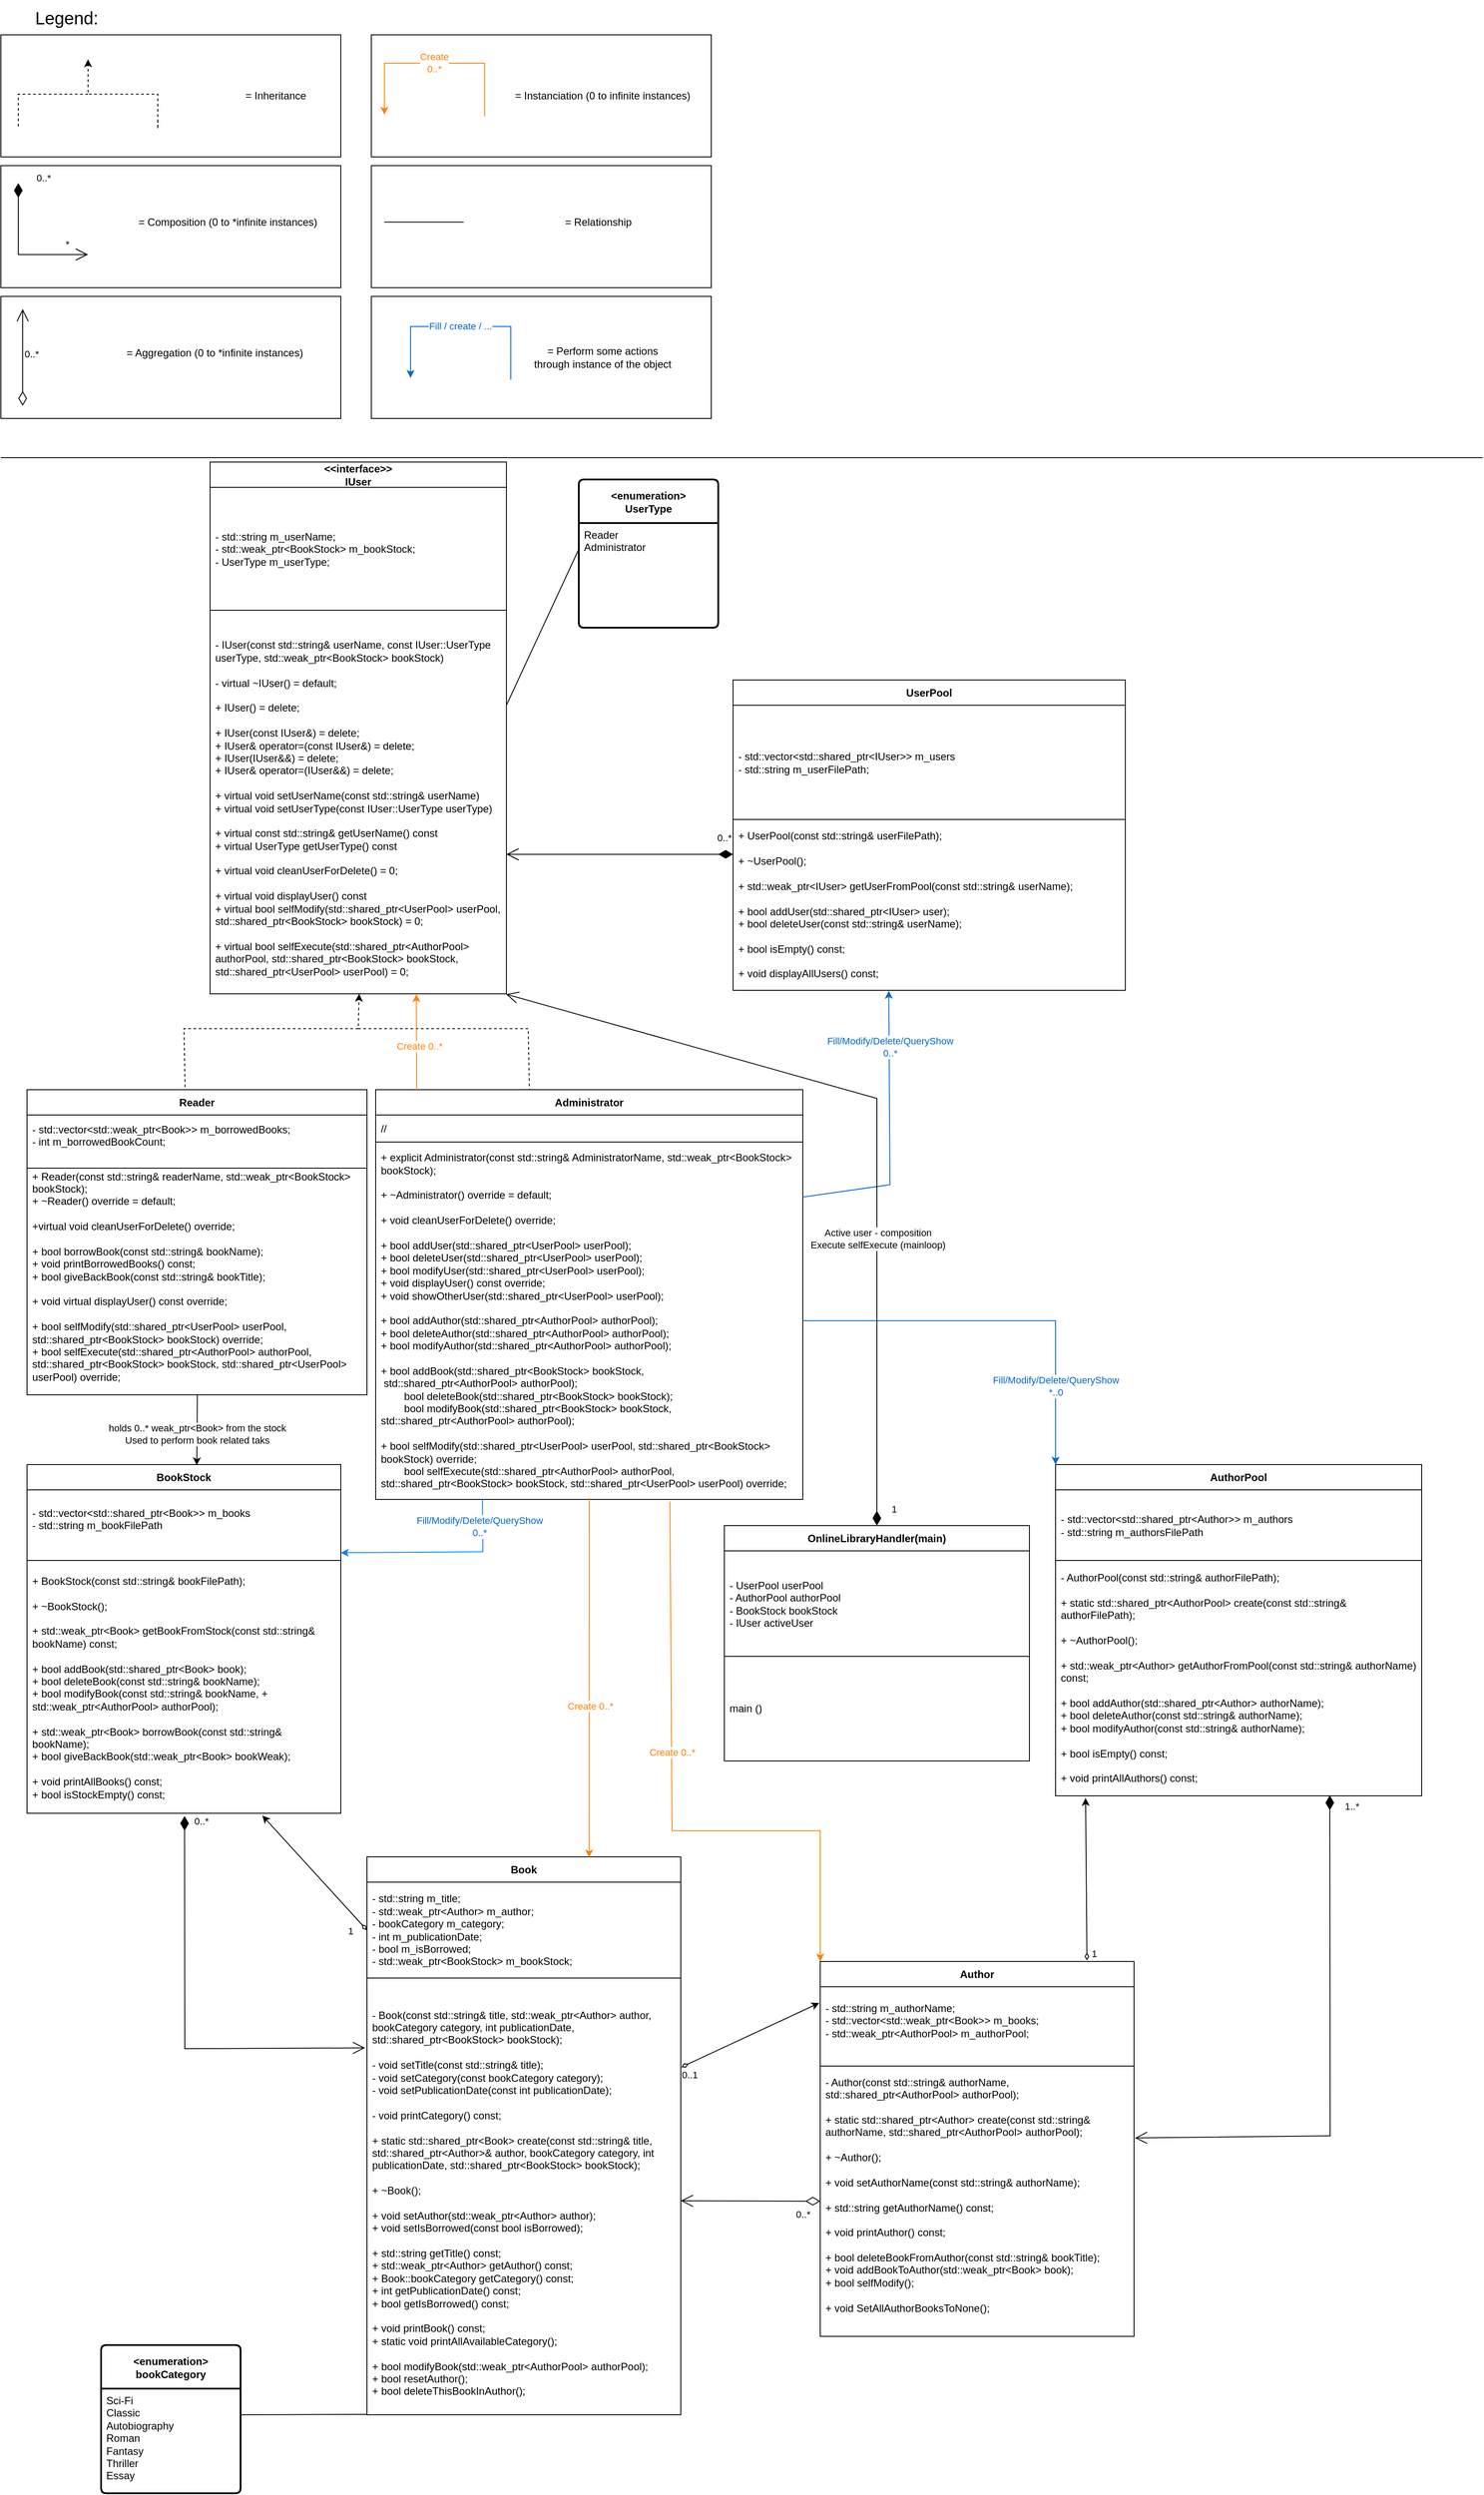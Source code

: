 <mxfile version="28.1.2">
  <diagram name="Page-1" id="cnl19Zu05ogIa-8aHU8F">
    <mxGraphModel dx="651" dy="1888" grid="1" gridSize="10" guides="1" tooltips="1" connect="1" arrows="1" fold="1" page="1" pageScale="1" pageWidth="850" pageHeight="1100" math="0" shadow="0">
      <root>
        <mxCell id="0" />
        <mxCell id="1" parent="0" />
        <mxCell id="HNg3gGWHc3ooryUhJboP-114" value="" style="rounded=0;whiteSpace=wrap;html=1;" parent="1" vertex="1">
          <mxGeometry x="850" y="-760" width="390" height="140" as="geometry" />
        </mxCell>
        <mxCell id="HNg3gGWHc3ooryUhJboP-102" value="" style="rounded=0;whiteSpace=wrap;html=1;" parent="1" vertex="1">
          <mxGeometry x="850" y="-910" width="390" height="140" as="geometry" />
        </mxCell>
        <mxCell id="HNg3gGWHc3ooryUhJboP-97" value="" style="rounded=0;whiteSpace=wrap;html=1;" parent="1" vertex="1">
          <mxGeometry x="1275" y="-1060" width="390" height="140" as="geometry" />
        </mxCell>
        <mxCell id="HNg3gGWHc3ooryUhJboP-95" value="" style="rounded=0;whiteSpace=wrap;html=1;" parent="1" vertex="1">
          <mxGeometry x="850" y="-1060" width="390" height="140" as="geometry" />
        </mxCell>
        <mxCell id="HNg3gGWHc3ooryUhJboP-1" value="Book" style="swimlane;fontStyle=1;align=center;verticalAlign=middle;childLayout=stackLayout;horizontal=1;startSize=29;horizontalStack=0;resizeParent=1;resizeParentMax=0;resizeLast=0;collapsible=0;marginBottom=0;html=1;whiteSpace=wrap;" parent="1" vertex="1">
          <mxGeometry x="1270" y="1030" width="360" height="640" as="geometry" />
        </mxCell>
        <mxCell id="HNg3gGWHc3ooryUhJboP-2" value="&lt;div&gt;&lt;span style=&quot;white-space: normal;&quot;&gt;- std::string m_title;&lt;/span&gt;&lt;/div&gt;&lt;div&gt;&lt;span style=&quot;white-space: normal;&quot;&gt;- std::weak_ptr&amp;lt;Author&amp;gt; m_author;&lt;/span&gt;&lt;/div&gt;&lt;div&gt;&lt;span style=&quot;white-space: normal;&quot;&gt;- bookCategory m_category;&lt;/span&gt;&lt;/div&gt;&lt;div&gt;&lt;span style=&quot;white-space: normal;&quot;&gt;- int m_publicationDate;&lt;/span&gt;&lt;/div&gt;&lt;div&gt;&lt;span style=&quot;white-space: normal;&quot;&gt;- bool m_isBorrowed;&lt;/span&gt;&lt;/div&gt;&lt;div&gt;&lt;span style=&quot;white-space: normal;&quot;&gt;- std::weak_ptr&amp;lt;BookStock&amp;gt; m_bookStock;&lt;/span&gt;&lt;/div&gt;" style="text;html=1;strokeColor=default;fillColor=none;align=left;verticalAlign=middle;spacingLeft=4;spacingRight=4;overflow=hidden;rotatable=0;points=[[0,0.5],[1,0.5]];portConstraint=eastwest;whiteSpace=wrap;" parent="HNg3gGWHc3ooryUhJboP-1" vertex="1">
          <mxGeometry y="29" width="360" height="110" as="geometry" />
        </mxCell>
        <mxCell id="HNg3gGWHc3ooryUhJboP-3" value="&lt;div&gt;&lt;div&gt;&lt;br&gt;&lt;/div&gt;&lt;div&gt;-&amp;nbsp;&lt;span style=&quot;background-color: transparent; color: light-dark(rgb(0, 0, 0), rgb(255, 255, 255));&quot;&gt;Book(const std::string&amp;amp; title, std::weak_ptr&amp;lt;Author&amp;gt; author, bookCategory category, int publicationDate, std::shared_ptr&amp;lt;BookStock&amp;gt; bookStock);&lt;/span&gt;&lt;/div&gt;&lt;div&gt;&lt;br&gt;&lt;/div&gt;&lt;div&gt;-&amp;nbsp;&lt;span style=&quot;background-color: transparent; color: light-dark(rgb(0, 0, 0), rgb(255, 255, 255));&quot;&gt;void setTitle(const std::string&amp;amp; title);&lt;/span&gt;&lt;/div&gt;&lt;div&gt;&lt;span style=&quot;white-space: normal;&quot;&gt;- void setCategory(const bookCategory category);&lt;/span&gt;&lt;/div&gt;&lt;div&gt;&lt;span style=&quot;white-space: normal;&quot;&gt;- void setPublicationDate(const int publicationDate);&lt;/span&gt;&lt;/div&gt;&lt;div&gt;&lt;br&gt;&lt;/div&gt;&lt;div&gt;&lt;span style=&quot;background-color: transparent; color: light-dark(rgb(0, 0, 0), rgb(255, 255, 255));&quot;&gt;- void printCategory() const;&lt;/span&gt;&lt;/div&gt;&lt;/div&gt;&lt;div&gt;&lt;br&gt;&lt;div&gt;+ static std::shared_ptr&amp;lt;Book&amp;gt; create(const std::string&amp;amp; title, std::shared_ptr&amp;lt;Author&amp;gt;&amp;amp; author, bookCategory category, int publicationDate, std::shared_ptr&amp;lt;BookStock&amp;gt; bookStock);&lt;/div&gt;&lt;div&gt;&lt;br&gt;&lt;/div&gt;&lt;div&gt;+ ~Book();&lt;/div&gt;&lt;div&gt;&lt;br&gt;&lt;/div&gt;&lt;div&gt;+ void setAuthor(std::weak_ptr&amp;lt;Author&amp;gt; author);&lt;/div&gt;&lt;div&gt;+ void setIsBorrowed(const bool isBorrowed);&lt;/div&gt;&lt;div&gt;&lt;br&gt;&lt;/div&gt;&lt;div&gt;+ std::string getTitle() const;&lt;/div&gt;&lt;div&gt;+ std::weak_ptr&amp;lt;Author&amp;gt; getAuthor() const;&lt;/div&gt;&lt;div&gt;+ Book::bookCategory getCategory() const;&lt;/div&gt;&lt;div&gt;+ int getPublicationDate() const;&lt;/div&gt;&lt;div&gt;+ bool getIsBorrowed() const;&lt;/div&gt;&lt;div&gt;&lt;br&gt;&lt;/div&gt;&lt;div&gt;&lt;span style=&quot;background-color: transparent; color: light-dark(rgb(0, 0, 0), rgb(255, 255, 255));&quot;&gt;+ void printBook() const;&lt;/span&gt;&lt;/div&gt;&lt;div&gt;+ static void printAllAvailableCategory();&lt;/div&gt;&lt;div&gt;&lt;span style=&quot;white-space: pre; white-space: normal;&quot;&gt;&#x9;&lt;/span&gt;&lt;/div&gt;&lt;div&gt;&lt;br&gt;&lt;/div&gt;&lt;div&gt;+ bool modifyBook(std::weak_ptr&amp;lt;AuthorPool&amp;gt; authorPool);&lt;/div&gt;&lt;div&gt;+ bool resetAuthor();&lt;/div&gt;&lt;div&gt;+ bool deleteThisBookInAuthor();&lt;/div&gt;&lt;/div&gt;" style="text;html=1;strokeColor=none;fillColor=none;align=left;verticalAlign=middle;spacingLeft=4;spacingRight=4;overflow=hidden;rotatable=0;points=[[0,0.5],[1,0.5]];portConstraint=eastwest;whiteSpace=wrap;" parent="HNg3gGWHc3ooryUhJboP-1" vertex="1">
          <mxGeometry y="139" width="360" height="501" as="geometry" />
        </mxCell>
        <mxCell id="HNg3gGWHc3ooryUhJboP-10" value="&lt;span style=&quot;font-size: 12px; font-weight: 700;&quot;&gt;&amp;lt;enumeration&amp;gt;&lt;/span&gt;&lt;div style=&quot;font-size: 12px; font-weight: 700;&quot;&gt;bookCategory&lt;/div&gt;" style="swimlane;childLayout=stackLayout;horizontal=1;startSize=50;horizontalStack=0;rounded=1;fontSize=14;fontStyle=0;strokeWidth=2;resizeParent=0;resizeLast=1;shadow=0;dashed=0;align=center;arcSize=4;whiteSpace=wrap;html=1;" parent="1" vertex="1">
          <mxGeometry x="965" y="1590" width="160" height="170" as="geometry" />
        </mxCell>
        <mxCell id="HNg3gGWHc3ooryUhJboP-11" value="Sci-Fi&lt;div&gt;Classic&lt;/div&gt;&lt;div&gt;Autobiography&lt;/div&gt;&lt;div&gt;Roman&lt;/div&gt;&lt;div&gt;Fantasy&lt;/div&gt;&lt;div&gt;Thriller&lt;/div&gt;&lt;div&gt;Essay&lt;/div&gt;" style="align=left;strokeColor=none;fillColor=none;spacingLeft=4;spacingRight=4;fontSize=12;verticalAlign=top;resizable=0;rotatable=0;part=1;html=1;whiteSpace=wrap;" parent="HNg3gGWHc3ooryUhJboP-10" vertex="1">
          <mxGeometry y="50" width="160" height="120" as="geometry" />
        </mxCell>
        <mxCell id="HNg3gGWHc3ooryUhJboP-15" value="" style="endArrow=none;html=1;rounded=0;exitX=-0.001;exitY=0.999;exitDx=0;exitDy=0;exitPerimeter=0;entryX=1;entryY=0.25;entryDx=0;entryDy=0;" parent="1" source="HNg3gGWHc3ooryUhJboP-3" target="HNg3gGWHc3ooryUhJboP-11" edge="1">
          <mxGeometry width="50" height="50" relative="1" as="geometry">
            <mxPoint x="2090" y="1670" as="sourcePoint" />
            <mxPoint x="2090" y="1284" as="targetPoint" />
          </mxGeometry>
        </mxCell>
        <mxCell id="HNg3gGWHc3ooryUhJboP-17" value="Author" style="swimlane;fontStyle=1;align=center;verticalAlign=middle;childLayout=stackLayout;horizontal=1;startSize=29;horizontalStack=0;resizeParent=1;resizeParentMax=0;resizeLast=0;collapsible=0;marginBottom=0;html=1;whiteSpace=wrap;" parent="1" vertex="1">
          <mxGeometry x="1790" y="1150" width="360" height="430" as="geometry" />
        </mxCell>
        <mxCell id="HNg3gGWHc3ooryUhJboP-18" value="&lt;div&gt;&lt;span style=&quot;background-color: transparent;&quot;&gt;&lt;div style=&quot;&quot;&gt;&lt;span style=&quot;white-space: normal;&quot;&gt;- std::string m_authorName;&lt;/span&gt;&lt;/div&gt;&lt;div style=&quot;&quot;&gt;&lt;span style=&quot;white-space: normal;&quot;&gt;- std::vector&amp;lt;std::weak_ptr&amp;lt;Book&amp;gt;&amp;gt; m_books;&lt;/span&gt;&lt;/div&gt;&lt;div style=&quot;&quot;&gt;&lt;span style=&quot;white-space: normal;&quot;&gt;- std::weak_ptr&amp;lt;AuthorPool&amp;gt; m_authorPool;&lt;/span&gt;&lt;/div&gt;&lt;div style=&quot;color: light-dark(rgb(0, 0, 0), rgb(255, 255, 255));&quot;&gt;&lt;br&gt;&lt;/div&gt;&lt;/span&gt;&lt;/div&gt;" style="text;html=1;strokeColor=default;fillColor=none;align=left;verticalAlign=middle;spacingLeft=4;spacingRight=4;overflow=hidden;rotatable=0;points=[[0,0.5],[1,0.5]];portConstraint=eastwest;whiteSpace=wrap;" parent="HNg3gGWHc3ooryUhJboP-17" vertex="1">
          <mxGeometry y="29" width="360" height="91" as="geometry" />
        </mxCell>
        <mxCell id="HNg3gGWHc3ooryUhJboP-19" value="&lt;div&gt;&lt;div&gt;&lt;span style=&quot;white-space: normal;&quot;&gt;- Author(const std::string&amp;amp; authorName, std::shared_ptr&amp;lt;AuthorPool&amp;gt; authorPool);&lt;/span&gt;&lt;/div&gt;&lt;/div&gt;&lt;div&gt;&lt;br&gt;&lt;/div&gt;&lt;div&gt;&lt;div&gt;&lt;span style=&quot;background-color: transparent; color: light-dark(rgb(0, 0, 0), rgb(255, 255, 255));&quot;&gt;+ static std::shared_ptr&amp;lt;Author&amp;gt; create(const std::string&amp;amp; authorName, std::shared_ptr&amp;lt;AuthorPool&amp;gt; authorPool);&lt;/span&gt;&lt;/div&gt;&lt;div&gt;&lt;br&gt;&lt;/div&gt;&lt;div&gt;&lt;span style=&quot;background-color: transparent; color: light-dark(rgb(0, 0, 0), rgb(255, 255, 255));&quot;&gt;+ ~Author();&lt;/span&gt;&lt;/div&gt;&lt;div&gt;&lt;br&gt;&lt;/div&gt;&lt;div&gt;&lt;span style=&quot;white-space: normal;&quot;&gt;+ void setAuthorName(const std::string&amp;amp; authorName);&lt;/span&gt;&lt;/div&gt;&lt;div&gt;&lt;br&gt;&lt;/div&gt;&lt;div&gt;+&amp;nbsp;&lt;span style=&quot;background-color: transparent; color: light-dark(rgb(0, 0, 0), rgb(255, 255, 255));&quot;&gt;std::string getAuthorName() const;&lt;/span&gt;&lt;/div&gt;&lt;div&gt;&lt;br&gt;&lt;/div&gt;&lt;div&gt;&lt;span style=&quot;background-color: transparent; color: light-dark(rgb(0, 0, 0), rgb(255, 255, 255));&quot;&gt;+ void printAuthor() const;&lt;/span&gt;&lt;/div&gt;&lt;div&gt;&lt;br&gt;&lt;/div&gt;&lt;div&gt;&lt;span style=&quot;background-color: transparent; color: light-dark(rgb(0, 0, 0), rgb(255, 255, 255));&quot;&gt;+ bool deleteBookFromAuthor(const std::string&amp;amp; bookTitle);&lt;br&gt;&lt;/span&gt;&lt;span style=&quot;background-color: transparent; color: light-dark(rgb(0, 0, 0), rgb(255, 255, 255));&quot;&gt;+ void addBookToAuthor(std::weak_ptr&amp;lt;Book&amp;gt; book);&lt;/span&gt;&lt;/div&gt;&lt;div&gt;&lt;span style=&quot;white-space: normal;&quot;&gt;+ bool selfModify();&lt;/span&gt;&lt;/div&gt;&lt;div&gt;&lt;br&gt;&lt;/div&gt;&lt;div&gt;&lt;span style=&quot;background-color: transparent; color: light-dark(rgb(0, 0, 0), rgb(255, 255, 255));&quot;&gt;+ void SetAllAuthorBooksToNone();&lt;/span&gt;&lt;/div&gt;&lt;/div&gt;&lt;div&gt;&lt;div&gt;&lt;div&gt;&lt;br&gt;&lt;/div&gt;&lt;/div&gt;&lt;/div&gt;" style="text;html=1;strokeColor=none;fillColor=none;align=left;verticalAlign=middle;spacingLeft=4;spacingRight=4;overflow=hidden;rotatable=0;points=[[0,0.5],[1,0.5]];portConstraint=eastwest;whiteSpace=wrap;" parent="HNg3gGWHc3ooryUhJboP-17" vertex="1">
          <mxGeometry y="120" width="360" height="310" as="geometry" />
        </mxCell>
        <mxCell id="HNg3gGWHc3ooryUhJboP-24" value="" style="endArrow=classic;html=1;rounded=0;entryX=-0.003;entryY=0.204;entryDx=0;entryDy=0;exitX=1.002;exitY=0.204;exitDx=0;exitDy=0;exitPerimeter=0;entryPerimeter=0;startArrow=diamondThin;startFill=0;" parent="1" source="HNg3gGWHc3ooryUhJboP-3" target="HNg3gGWHc3ooryUhJboP-18" edge="1">
          <mxGeometry width="50" height="50" relative="1" as="geometry">
            <mxPoint x="1800" y="1550" as="sourcePoint" />
            <mxPoint x="1850" y="1500" as="targetPoint" />
          </mxGeometry>
        </mxCell>
        <mxCell id="HNg3gGWHc3ooryUhJboP-25" value="0..1" style="edgeLabel;html=1;align=center;verticalAlign=middle;resizable=0;points=[];" parent="HNg3gGWHc3ooryUhJboP-24" vertex="1" connectable="0">
          <mxGeometry x="0.019" y="2" relative="1" as="geometry">
            <mxPoint x="-71" y="48" as="offset" />
          </mxGeometry>
        </mxCell>
        <mxCell id="HNg3gGWHc3ooryUhJboP-26" value="&lt;div&gt;&lt;br&gt;&lt;/div&gt;&lt;div&gt;&lt;br&gt;&lt;/div&gt;" style="endArrow=open;html=1;endSize=12;startArrow=diamondThin;startSize=14;startFill=0;align=left;verticalAlign=bottom;rounded=0;exitX=0;exitY=0.5;exitDx=0;exitDy=0;entryX=1;entryY=0.51;entryDx=0;entryDy=0;entryPerimeter=0;" parent="1" source="HNg3gGWHc3ooryUhJboP-19" target="HNg3gGWHc3ooryUhJboP-3" edge="1">
          <mxGeometry x="-1" y="3" relative="1" as="geometry">
            <mxPoint x="1808.72" y="1640.35" as="sourcePoint" />
            <mxPoint x="1630" y="1800.507" as="targetPoint" />
          </mxGeometry>
        </mxCell>
        <mxCell id="HNg3gGWHc3ooryUhJboP-111" value="0..*" style="edgeLabel;html=1;align=center;verticalAlign=middle;resizable=0;points=[];" parent="HNg3gGWHc3ooryUhJboP-26" vertex="1" connectable="0">
          <mxGeometry x="0.079" y="1" relative="1" as="geometry">
            <mxPoint x="66" y="14" as="offset" />
          </mxGeometry>
        </mxCell>
        <mxCell id="HNg3gGWHc3ooryUhJboP-28" value="&amp;lt;&amp;lt;interface&amp;gt;&amp;gt;&lt;br&gt;IUser" style="swimlane;fontStyle=1;align=center;verticalAlign=middle;childLayout=stackLayout;horizontal=1;startSize=29;horizontalStack=0;resizeParent=1;resizeParentMax=0;resizeLast=0;collapsible=0;marginBottom=0;html=1;whiteSpace=wrap;" parent="1" vertex="1">
          <mxGeometry x="1090" y="-570" width="340" height="610" as="geometry" />
        </mxCell>
        <mxCell id="HNg3gGWHc3ooryUhJboP-29" value="&lt;div&gt;&lt;span style=&quot;background-color: transparent;&quot;&gt;&lt;div style=&quot;&quot;&gt;- std::string m_userName;&lt;/div&gt;&lt;div style=&quot;&quot;&gt;- std::weak_ptr&amp;lt;BookStock&amp;gt; m_bookStock;&lt;/div&gt;&lt;div style=&quot;&quot;&gt;- UserType m_userType;&lt;/div&gt;&lt;/span&gt;&lt;/div&gt;" style="text;html=1;strokeColor=default;fillColor=none;align=left;verticalAlign=middle;spacingLeft=4;spacingRight=4;overflow=hidden;rotatable=0;points=[[0,0.5],[1,0.5]];portConstraint=eastwest;whiteSpace=wrap;" parent="HNg3gGWHc3ooryUhJboP-28" vertex="1">
          <mxGeometry y="29" width="340" height="141" as="geometry" />
        </mxCell>
        <mxCell id="HNg3gGWHc3ooryUhJboP-30" value="&lt;div&gt;&lt;br&gt;&lt;/div&gt;&lt;div&gt;&lt;span style=&quot;background-color: transparent; color: light-dark(rgb(0, 0, 0), rgb(255, 255, 255));&quot;&gt;- IUser(const std::string&amp;amp; userName, const IUser::UserType userType, std::weak_ptr&amp;lt;BookStock&amp;gt; bookStock)&lt;/span&gt;&lt;/div&gt;&lt;div&gt;&lt;span style=&quot;background-color: transparent; color: light-dark(rgb(0, 0, 0), rgb(255, 255, 255));&quot;&gt;&lt;br&gt;- virtual ~IUser() = default;&lt;/span&gt;&lt;/div&gt;&lt;div&gt;&lt;span style=&quot;background-color: transparent; color: light-dark(rgb(0, 0, 0), rgb(255, 255, 255));&quot;&gt;&lt;br&gt;+ IUser() = delete;&lt;/span&gt;&lt;/div&gt;&lt;div&gt;&lt;br&gt;&lt;/div&gt;&lt;div&gt;&lt;span style=&quot;background-color: transparent; color: light-dark(rgb(0, 0, 0), rgb(255, 255, 255));&quot;&gt;+ IUser(const IUser&amp;amp;) = delete;&lt;/span&gt;&lt;/div&gt;&lt;div&gt;&lt;span style=&quot;white-space: normal;&quot;&gt;+ IUser&amp;amp; operator=(const IUser&amp;amp;) = delete;&lt;/span&gt;&lt;/div&gt;&lt;div&gt;&lt;span style=&quot;white-space: normal;&quot;&gt;+ IUser(IUser&amp;amp;&amp;amp;) = delete; &lt;br&gt;&lt;/span&gt;&lt;span style=&quot;background-color: transparent; color: light-dark(rgb(0, 0, 0), rgb(255, 255, 255));&quot;&gt;+ IUser&amp;amp; operator=(IUser&amp;amp;&amp;amp;) = delete;&lt;/span&gt;&lt;span style=&quot;white-space: normal;&quot;&gt;&lt;/span&gt;&lt;/div&gt;&lt;div&gt;&lt;span style=&quot;background-color: transparent; color: light-dark(rgb(0, 0, 0), rgb(255, 255, 255));&quot;&gt;&lt;br&gt;+ virtual void setUserName(const std::string&amp;amp; userName)&amp;nbsp;&lt;/span&gt;&lt;/div&gt;&lt;div&gt;&lt;span style=&quot;white-space: normal;&quot;&gt;+ virtual void setUserType(const IUser::UserType userType)&lt;/span&gt;&lt;/div&gt;&lt;div&gt;&lt;span style=&quot;white-space: normal;&quot;&gt;&lt;br&gt;+ virtual const std::string&amp;amp; getUserName() const&lt;/span&gt;&lt;/div&gt;&lt;div&gt;&lt;span style=&quot;white-space: normal;&quot;&gt;+ virtual UserType getUserType() const&amp;nbsp;&lt;/span&gt;&lt;/div&gt;&lt;div&gt;&lt;br&gt;&lt;/div&gt;&lt;div&gt;&lt;span style=&quot;background-color: transparent; color: light-dark(rgb(0, 0, 0), rgb(255, 255, 255));&quot;&gt;+ virtual void cleanUserForDelete() = 0;&lt;/span&gt;&lt;/div&gt;&lt;div&gt;&lt;br&gt;&lt;/div&gt;&lt;div&gt;&lt;span style=&quot;white-space: normal;&quot;&gt;+ virtual void displayUser() const&lt;/span&gt;&lt;/div&gt;&lt;div&gt;&lt;span style=&quot;white-space: normal;&quot;&gt;+ virtual bool selfModify(std::shared_ptr&amp;lt;UserPool&amp;gt; userPool, std::shared_ptr&amp;lt;BookStock&amp;gt; bookStock) = 0;&lt;br&gt;&lt;/span&gt;&lt;br&gt;&lt;span style=&quot;background-color: transparent; color: light-dark(rgb(0, 0, 0), rgb(255, 255, 255));&quot;&gt;+ virtual bool selfExecute(std::shared_ptr&amp;lt;AuthorPool&amp;gt; authorPool, std::shared_ptr&amp;lt;BookStock&amp;gt; bookStock, std::shared_ptr&amp;lt;UserPool&amp;gt; userPool) = 0;&lt;/span&gt;&lt;span style=&quot;white-space: normal;&quot;&gt;&lt;/span&gt;&lt;/div&gt;" style="text;html=1;strokeColor=none;fillColor=none;align=left;verticalAlign=middle;spacingLeft=4;spacingRight=4;overflow=hidden;rotatable=0;points=[[0,0.5],[1,0.5]];portConstraint=eastwest;whiteSpace=wrap;" parent="HNg3gGWHc3ooryUhJboP-28" vertex="1">
          <mxGeometry y="170" width="340" height="440" as="geometry" />
        </mxCell>
        <mxCell id="HNg3gGWHc3ooryUhJboP-33" value="" style="endArrow=classic;html=1;rounded=0;dashed=1;entryX=0.503;entryY=1;entryDx=0;entryDy=0;entryPerimeter=0;exitX=0.36;exitY=0.004;exitDx=0;exitDy=0;exitPerimeter=0;" parent="1" source="HNg3gGWHc3ooryUhJboP-34" target="HNg3gGWHc3ooryUhJboP-30" edge="1">
          <mxGeometry width="50" height="50" relative="1" as="geometry">
            <mxPoint x="1120" y="240" as="sourcePoint" />
            <mxPoint x="1240" y="60" as="targetPoint" />
            <Array as="points">
              <mxPoint x="1455" y="80" />
              <mxPoint x="1260" y="80" />
            </Array>
          </mxGeometry>
        </mxCell>
        <mxCell id="HNg3gGWHc3ooryUhJboP-34" value="Administrator" style="swimlane;fontStyle=1;align=center;verticalAlign=middle;childLayout=stackLayout;horizontal=1;startSize=29;horizontalStack=0;resizeParent=1;resizeParentMax=0;resizeLast=0;collapsible=0;marginBottom=0;html=1;whiteSpace=wrap;" parent="1" vertex="1">
          <mxGeometry x="1280" y="150" width="490" height="470" as="geometry" />
        </mxCell>
        <mxCell id="HNg3gGWHc3ooryUhJboP-38" value="&lt;div&gt;//&lt;/div&gt;" style="text;html=1;strokeColor=default;fillColor=none;align=left;verticalAlign=middle;spacingLeft=4;spacingRight=4;overflow=hidden;rotatable=0;points=[[0,0.5],[1,0.5]];portConstraint=eastwest;whiteSpace=wrap;" parent="HNg3gGWHc3ooryUhJboP-34" vertex="1">
          <mxGeometry y="29" width="490" height="31" as="geometry" />
        </mxCell>
        <mxCell id="HNg3gGWHc3ooryUhJboP-36" value="&lt;div&gt;&lt;span style=&quot;background-color: transparent; color: light-dark(rgb(0, 0, 0), rgb(255, 255, 255));&quot;&gt;+ explicit Administrator(const std::string&amp;amp; AdministratorName, std::weak_ptr&amp;lt;BookStock&amp;gt; bookStock);&lt;/span&gt;&lt;/div&gt;&lt;div&gt;&lt;br&gt;&lt;/div&gt;&lt;div&gt;&lt;span style=&quot;background-color: transparent; color: light-dark(rgb(0, 0, 0), rgb(255, 255, 255));&quot;&gt;+ ~Administrator() override = default;&lt;/span&gt;&lt;/div&gt;&lt;div&gt;&lt;br&gt;&lt;/div&gt;&lt;div&gt;+&amp;nbsp;&lt;span style=&quot;background-color: transparent; color: light-dark(rgb(0, 0, 0), rgb(255, 255, 255));&quot;&gt;void cleanUserForDelete() override;&lt;/span&gt;&lt;/div&gt;&lt;div&gt;&lt;span style=&quot;white-space: pre; white-space: normal;&quot;&gt;&#x9;&lt;/span&gt;&lt;/div&gt;&lt;div&gt;&lt;br&gt;+&amp;nbsp;&lt;span style=&quot;background-color: transparent; color: light-dark(rgb(0, 0, 0), rgb(255, 255, 255));&quot;&gt;bool addUser(std::shared_ptr&amp;lt;UserPool&amp;gt; userPool);&lt;/span&gt;&lt;/div&gt;&lt;div&gt;&lt;span style=&quot;white-space: normal;&quot;&gt;+ bool deleteUser(std::shared_ptr&amp;lt;UserPool&amp;gt; userPool);&lt;/span&gt;&lt;span style=&quot;background-color: transparent; color: light-dark(rgb(0, 0, 0), rgb(255, 255, 255)); white-space: pre;&quot;&gt;&#x9;&lt;/span&gt;&lt;br&gt;&lt;span style=&quot;background-color: transparent; color: light-dark(rgb(0, 0, 0), rgb(255, 255, 255));&quot;&gt;+ bool modifyUser(std::shared_ptr&amp;lt;UserPool&amp;gt; userPool);&lt;/span&gt;&lt;/div&gt;&lt;div&gt;&lt;span style=&quot;white-space: normal;&quot;&gt;+ void displayUser() const override;&lt;/span&gt;&lt;/div&gt;&lt;div&gt;&lt;span style=&quot;white-space: normal;&quot;&gt;+ void showOtherUser(std::shared_ptr&amp;lt;UserPool&amp;gt; userPool);&lt;/span&gt;&lt;/div&gt;&lt;div&gt;&lt;br&gt;&lt;/div&gt;&lt;div&gt;&lt;span style=&quot;background-color: transparent; color: light-dark(rgb(0, 0, 0), rgb(255, 255, 255));&quot;&gt;+ bool addAuthor(std::shared_ptr&amp;lt;AuthorPool&amp;gt; authorPool);&lt;/span&gt;&lt;/div&gt;&lt;div&gt;&lt;span style=&quot;white-space: normal;&quot;&gt;+ bool deleteAuthor(std::shared_ptr&amp;lt;AuthorPool&amp;gt; authorPool);&lt;/span&gt;&lt;/div&gt;&lt;div&gt;&lt;span style=&quot;white-space: normal;&quot;&gt;+ bool modifyAuthor(std::shared_ptr&amp;lt;AuthorPool&amp;gt; authorPool);&lt;/span&gt;&lt;/div&gt;&lt;div&gt;&lt;br&gt;&lt;span style=&quot;background-color: transparent; color: light-dark(rgb(0, 0, 0), rgb(255, 255, 255));&quot;&gt;+ bool addBook(std::shared_ptr&amp;lt;BookStock&amp;gt; bookStock, &lt;br&gt;&amp;nbsp;std::shared_ptr&amp;lt;AuthorPool&amp;gt; authorPool);&lt;/span&gt;&lt;/div&gt;&lt;div&gt;&lt;span style=&quot;white-space: normal;&quot;&gt;&lt;span style=&quot;white-space:pre&quot;&gt;&#x9;&lt;/span&gt;bool deleteBook(std::shared_ptr&amp;lt;BookStock&amp;gt; bookStock);&lt;/span&gt;&lt;/div&gt;&lt;div&gt;&lt;span style=&quot;white-space: normal;&quot;&gt;&lt;span style=&quot;white-space:pre&quot;&gt;&#x9;&lt;/span&gt;bool modifyBook(std::shared_ptr&amp;lt;BookStock&amp;gt; bookStock, std::shared_ptr&amp;lt;AuthorPool&amp;gt; authorPool);&lt;/span&gt;&lt;/div&gt;&lt;div&gt;&lt;br&gt;&lt;span style=&quot;background-color: transparent; color: light-dark(rgb(0, 0, 0), rgb(255, 255, 255));&quot;&gt;+ bool selfModify(std::shared_ptr&amp;lt;UserPool&amp;gt; userPool, std::shared_ptr&amp;lt;BookStock&amp;gt; bookStock) override;&lt;/span&gt;&lt;/div&gt;&lt;div&gt;&lt;span style=&quot;white-space: normal;&quot;&gt;&lt;span style=&quot;white-space:pre&quot;&gt;&#x9;&lt;/span&gt;bool selfExecute(std::shared_ptr&amp;lt;AuthorPool&amp;gt; authorPool, std::shared_ptr&amp;lt;BookStock&amp;gt; bookStock, std::shared_ptr&amp;lt;UserPool&amp;gt; userPool) override;&lt;/span&gt;&lt;/div&gt;" style="text;html=1;strokeColor=none;fillColor=none;align=left;verticalAlign=middle;spacingLeft=4;spacingRight=4;overflow=hidden;rotatable=0;points=[[0,0.5],[1,0.5]];portConstraint=eastwest;whiteSpace=wrap;" parent="HNg3gGWHc3ooryUhJboP-34" vertex="1">
          <mxGeometry y="60" width="490" height="410" as="geometry" />
        </mxCell>
        <mxCell id="HNg3gGWHc3ooryUhJboP-37" value="Reader" style="swimlane;fontStyle=1;align=center;verticalAlign=middle;childLayout=stackLayout;horizontal=1;startSize=29;horizontalStack=0;resizeParent=1;resizeParentMax=0;resizeLast=0;collapsible=0;marginBottom=0;html=1;whiteSpace=wrap;" parent="1" vertex="1">
          <mxGeometry x="880" y="150" width="390" height="350" as="geometry" />
        </mxCell>
        <mxCell id="vW5HuOTTJ0uYs6iy90tC-15" value="&lt;div&gt;&lt;div&gt;&lt;span style=&quot;white-space: normal;&quot;&gt;- std::vector&amp;lt;std::weak_ptr&amp;lt;Book&amp;gt;&amp;gt; m_borrowedBooks;&lt;/span&gt;&lt;/div&gt;&lt;div&gt;&lt;span style=&quot;white-space: normal;&quot;&gt;- int m_borrowedBookCount;&lt;/span&gt;&lt;/div&gt;&lt;/div&gt;&lt;div&gt;&lt;br&gt;&lt;/div&gt;" style="text;html=1;strokeColor=default;fillColor=none;align=left;verticalAlign=middle;spacingLeft=4;spacingRight=4;overflow=hidden;rotatable=0;points=[[0,0.5],[1,0.5]];portConstraint=eastwest;whiteSpace=wrap;" parent="HNg3gGWHc3ooryUhJboP-37" vertex="1">
          <mxGeometry y="29" width="390" height="61" as="geometry" />
        </mxCell>
        <mxCell id="HNg3gGWHc3ooryUhJboP-39" value="&lt;div&gt;&lt;div&gt;&lt;span style=&quot;background-color: transparent; color: light-dark(rgb(0, 0, 0), rgb(255, 255, 255));&quot;&gt;+ Reader(const std::string&amp;amp; readerName, std::weak_ptr&amp;lt;BookStock&amp;gt; bookStock);&lt;/span&gt;&lt;/div&gt;&lt;div&gt;&lt;span style=&quot;white-space: pre; white-space: normal;&quot;&gt;&#x9;&lt;/span&gt;&lt;/div&gt;&lt;div&gt;+&amp;nbsp;&lt;span style=&quot;background-color: transparent; color: light-dark(rgb(0, 0, 0), rgb(255, 255, 255));&quot;&gt;~Reader() override = default;&lt;/span&gt;&lt;/div&gt;&lt;div&gt;&lt;span style=&quot;white-space: pre; white-space: normal;&quot;&gt;&#x9;&lt;/span&gt;&lt;/div&gt;&lt;div&gt;&lt;br&gt;+&lt;span style=&quot;background-color: transparent; color: light-dark(rgb(0, 0, 0), rgb(255, 255, 255));&quot;&gt;virtual void cleanUserForDelete() override;&lt;/span&gt;&lt;/div&gt;&lt;div&gt;&lt;br&gt;&lt;/div&gt;&lt;div&gt;&lt;span style=&quot;background-color: transparent; color: light-dark(rgb(0, 0, 0), rgb(255, 255, 255));&quot;&gt;+ bool borrowBook(const std::string&amp;amp; bookName);&lt;/span&gt;&lt;/div&gt;&lt;div&gt;&lt;span style=&quot;white-space: normal;&quot;&gt;+ void printBorrowedBooks() const;&lt;/span&gt;&lt;/div&gt;&lt;div&gt;&lt;span style=&quot;white-space: normal;&quot;&gt;+ bool giveBackBook(const std::string&amp;amp; bookTitle);&lt;/span&gt;&lt;/div&gt;&lt;div&gt;&lt;br&gt;&lt;/div&gt;&lt;div&gt;&lt;span style=&quot;white-space: normal;&quot;&gt;+ void virtual displayUser() const override;&lt;/span&gt;&lt;/div&gt;&lt;div&gt;&lt;br&gt;&lt;/div&gt;&lt;div&gt;&lt;span style=&quot;white-space: normal;&quot;&gt;+ bool selfModify(std::shared_ptr&amp;lt;UserPool&amp;gt; userPool, std::shared_ptr&amp;lt;BookStock&amp;gt; bookStock) override;&lt;/span&gt;&lt;/div&gt;&lt;div&gt;&lt;span style=&quot;white-space: normal;&quot;&gt;+ bool selfExecute(std::shared_ptr&amp;lt;AuthorPool&amp;gt; authorPool, std::shared_ptr&amp;lt;BookStock&amp;gt; bookStock, std::shared_ptr&amp;lt;UserPool&amp;gt; userPool) override;&lt;br&gt;&lt;/span&gt;&lt;/div&gt;&lt;/div&gt;&lt;div&gt;&lt;br&gt;&lt;/div&gt;" style="text;html=1;strokeColor=none;fillColor=none;align=left;verticalAlign=middle;spacingLeft=4;spacingRight=4;overflow=hidden;rotatable=0;points=[[0,0.5],[1,0.5]];portConstraint=eastwest;whiteSpace=wrap;" parent="HNg3gGWHc3ooryUhJboP-37" vertex="1">
          <mxGeometry y="90" width="390" height="260" as="geometry" />
        </mxCell>
        <mxCell id="HNg3gGWHc3ooryUhJboP-40" value="" style="endArrow=none;dashed=1;html=1;rounded=0;entryX=0.465;entryY=-0.002;entryDx=0;entryDy=0;entryPerimeter=0;" parent="1" target="HNg3gGWHc3ooryUhJboP-37" edge="1">
          <mxGeometry width="50" height="50" relative="1" as="geometry">
            <mxPoint x="1260" y="80" as="sourcePoint" />
            <mxPoint x="1450" y="80" as="targetPoint" />
            <Array as="points">
              <mxPoint x="1060" y="80" />
            </Array>
          </mxGeometry>
        </mxCell>
        <mxCell id="HNg3gGWHc3ooryUhJboP-44" value="" style="endArrow=classic;html=1;rounded=0;exitX=0.096;exitY=0.003;exitDx=0;exitDy=0;exitPerimeter=0;entryX=0.696;entryY=1.001;entryDx=0;entryDy=0;entryPerimeter=0;strokeColor=#FF8000;" parent="1" source="HNg3gGWHc3ooryUhJboP-34" target="HNg3gGWHc3ooryUhJboP-30" edge="1">
          <mxGeometry width="50" height="50" relative="1" as="geometry">
            <mxPoint x="1298.39" y="91.05" as="sourcePoint" />
            <mxPoint x="1221.46" y="90.0" as="targetPoint" />
          </mxGeometry>
        </mxCell>
        <mxCell id="HNg3gGWHc3ooryUhJboP-45" value="&lt;font style=&quot;color: rgb(255, 128, 0);&quot;&gt;Create 0..*&lt;/font&gt;" style="edgeLabel;html=1;align=center;verticalAlign=middle;resizable=0;points=[];" parent="HNg3gGWHc3ooryUhJboP-44" vertex="1" connectable="0">
          <mxGeometry x="0.108" y="-1" relative="1" as="geometry">
            <mxPoint x="2" y="10" as="offset" />
          </mxGeometry>
        </mxCell>
        <mxCell id="HNg3gGWHc3ooryUhJboP-56" value="BookStock" style="swimlane;fontStyle=1;align=center;verticalAlign=middle;childLayout=stackLayout;horizontal=1;startSize=29;horizontalStack=0;resizeParent=1;resizeParentMax=0;resizeLast=0;collapsible=0;marginBottom=0;html=1;whiteSpace=wrap;" parent="1" vertex="1">
          <mxGeometry x="880" y="580" width="360" height="400" as="geometry" />
        </mxCell>
        <mxCell id="HNg3gGWHc3ooryUhJboP-57" value="- std::vector&amp;lt;std::shared_ptr&amp;lt;Book&amp;gt;&amp;gt; m_books&lt;div&gt;- std::string m_bookFilePath&lt;/div&gt;&lt;div&gt;&lt;br&gt;&lt;/div&gt;" style="text;html=1;strokeColor=default;fillColor=none;align=left;verticalAlign=middle;spacingLeft=4;spacingRight=4;overflow=hidden;rotatable=0;points=[[0,0.5],[1,0.5]];portConstraint=eastwest;whiteSpace=wrap;" parent="HNg3gGWHc3ooryUhJboP-56" vertex="1">
          <mxGeometry y="29" width="360" height="81" as="geometry" />
        </mxCell>
        <mxCell id="HNg3gGWHc3ooryUhJboP-58" value="&lt;div&gt;&lt;div&gt;&lt;br&gt;&lt;/div&gt;&lt;div&gt;+ BookStock(const std::string&amp;amp; bookFilePath);&lt;/div&gt;&lt;div&gt;&lt;br&gt;&lt;/div&gt;&lt;div&gt;&lt;span style=&quot;background-color: transparent; color: light-dark(rgb(0, 0, 0), rgb(255, 255, 255));&quot;&gt;+ ~BookStock();&lt;/span&gt;&lt;/div&gt;&lt;div&gt;&lt;br&gt;&lt;/div&gt;&lt;div&gt;+ std::weak_ptr&amp;lt;Book&amp;gt; getBookFromStock(const std::string&amp;amp; bookName) const;&lt;/div&gt;&lt;div&gt;&lt;span style=&quot;background-color: transparent; color: light-dark(rgb(0, 0, 0), rgb(255, 255, 255));&quot;&gt;&lt;br&gt;+ bool addBook(std::shared_ptr&amp;lt;Book&amp;gt; book);&lt;/span&gt;&lt;/div&gt;&lt;div&gt;+ bool deleteBook(const std::string&amp;amp; bookName);&lt;/div&gt;&lt;div&gt;+ bool modifyBook(const std::string&amp;amp; bookName, + std::weak_ptr&amp;lt;AuthorPool&amp;gt; authorPool);&lt;/div&gt;&lt;div&gt;&lt;br&gt;&lt;/div&gt;&lt;div&gt;+ std::weak_ptr&amp;lt;Book&amp;gt; borrowBook(const std::string&amp;amp; bookName);&lt;/div&gt;&lt;div&gt;+ bool giveBackBook(std::weak_ptr&amp;lt;Book&amp;gt; bookWeak);&lt;/div&gt;&lt;div&gt;&lt;br&gt;&lt;/div&gt;&lt;div&gt;+ void printAllBooks() const;&lt;/div&gt;&lt;div&gt;+ bool isStockEmpty() const;&lt;/div&gt;&lt;/div&gt;&lt;div&gt;&lt;br&gt;&lt;/div&gt;" style="text;html=1;strokeColor=none;fillColor=none;align=left;verticalAlign=middle;spacingLeft=4;spacingRight=4;overflow=hidden;rotatable=0;points=[[0,0.5],[1,0.5]];portConstraint=eastwest;whiteSpace=wrap;" parent="HNg3gGWHc3ooryUhJboP-56" vertex="1">
          <mxGeometry y="110" width="360" height="290" as="geometry" />
        </mxCell>
        <mxCell id="HNg3gGWHc3ooryUhJboP-59" value="" style="endArrow=classic;html=1;rounded=0;entryX=0.541;entryY=0.002;entryDx=0;entryDy=0;exitX=0.501;exitY=1.001;exitDx=0;exitDy=0;exitPerimeter=0;entryPerimeter=0;" parent="1" source="HNg3gGWHc3ooryUhJboP-39" target="HNg3gGWHc3ooryUhJboP-56" edge="1">
          <mxGeometry width="50" height="50" relative="1" as="geometry">
            <mxPoint x="1110" y="490" as="sourcePoint" />
            <mxPoint x="1110" y="597" as="targetPoint" />
          </mxGeometry>
        </mxCell>
        <mxCell id="HNg3gGWHc3ooryUhJboP-60" value="holds 0..* weak_ptr&amp;lt;Book&amp;gt; from the stock&lt;br&gt;Used to perform book related taks" style="edgeLabel;html=1;align=center;verticalAlign=middle;resizable=0;points=[];" parent="HNg3gGWHc3ooryUhJboP-59" vertex="1" connectable="0">
          <mxGeometry x="0.019" y="2" relative="1" as="geometry">
            <mxPoint x="-2" y="3" as="offset" />
          </mxGeometry>
        </mxCell>
        <mxCell id="HNg3gGWHc3ooryUhJboP-61" value="" style="endArrow=classic;html=1;rounded=0;entryX=1;entryY=0.891;entryDx=0;entryDy=0;exitX=0.25;exitY=0.998;exitDx=0;exitDy=0;exitPerimeter=0;fontColor=light-dark(#330000,#EDEDED);labelBackgroundColor=#FFFFFF;strokeColor=#007FFF;entryPerimeter=0;" parent="1" source="HNg3gGWHc3ooryUhJboP-36" target="HNg3gGWHc3ooryUhJboP-57" edge="1">
          <mxGeometry width="50" height="50" relative="1" as="geometry">
            <mxPoint x="1430" y="570" as="sourcePoint" />
            <mxPoint x="1290" y="470" as="targetPoint" />
            <Array as="points">
              <mxPoint x="1403" y="680" />
            </Array>
          </mxGeometry>
        </mxCell>
        <mxCell id="HNg3gGWHc3ooryUhJboP-62" value="&lt;font style=&quot;color: rgb(0, 102, 204);&quot;&gt;Fill/Modify/Delete/QueryShow&lt;br&gt;0..*&lt;/font&gt;" style="edgeLabel;html=1;align=center;verticalAlign=middle;resizable=0;points=[];" parent="HNg3gGWHc3ooryUhJboP-61" vertex="1" connectable="0">
          <mxGeometry x="0.108" y="-1" relative="1" as="geometry">
            <mxPoint x="59" y="-29" as="offset" />
          </mxGeometry>
        </mxCell>
        <mxCell id="HNg3gGWHc3ooryUhJboP-67" value="AuthorPool" style="swimlane;fontStyle=1;align=center;verticalAlign=middle;childLayout=stackLayout;horizontal=1;startSize=29;horizontalStack=0;resizeParent=1;resizeParentMax=0;resizeLast=0;collapsible=0;marginBottom=0;html=1;whiteSpace=wrap;" parent="1" vertex="1">
          <mxGeometry x="2060" y="580" width="420" height="380" as="geometry" />
        </mxCell>
        <mxCell id="HNg3gGWHc3ooryUhJboP-68" value="- std::vector&amp;lt;std::shared_ptr&amp;lt;Author&amp;gt;&amp;gt; m_authors&lt;div&gt;- std::string m_authorsFilePath&lt;/div&gt;" style="text;html=1;strokeColor=default;fillColor=none;align=left;verticalAlign=middle;spacingLeft=4;spacingRight=4;overflow=hidden;rotatable=0;points=[[0,0.5],[1,0.5]];portConstraint=eastwest;whiteSpace=wrap;" parent="HNg3gGWHc3ooryUhJboP-67" vertex="1">
          <mxGeometry y="29" width="420" height="81" as="geometry" />
        </mxCell>
        <mxCell id="HNg3gGWHc3ooryUhJboP-69" value="&lt;div&gt;&lt;div&gt;&lt;span style=&quot;white-space: normal;&quot;&gt;- AuthorPool(const std::string&amp;amp; authorFilePath);&lt;/span&gt;&lt;/div&gt;&lt;/div&gt;&lt;div&gt;&lt;br&gt;&lt;/div&gt;&lt;div&gt;&lt;div&gt;&lt;span style=&quot;background-color: transparent; color: light-dark(rgb(0, 0, 0), rgb(255, 255, 255));&quot;&gt;+ static std::shared_ptr&amp;lt;AuthorPool&amp;gt; create(const std::string&amp;amp; authorFilePath);&lt;/span&gt;&lt;/div&gt;&lt;div&gt;&lt;br&gt;&lt;/div&gt;&lt;div&gt;&lt;span style=&quot;background-color: transparent; color: light-dark(rgb(0, 0, 0), rgb(255, 255, 255));&quot;&gt;+ ~AuthorPool();&lt;/span&gt;&lt;/div&gt;&lt;div&gt;&lt;br&gt;&lt;/div&gt;&lt;div&gt;&lt;span style=&quot;background-color: transparent; color: light-dark(rgb(0, 0, 0), rgb(255, 255, 255));&quot;&gt;+ std::weak_ptr&amp;lt;Author&amp;gt; getAuthorFromPool(const std::string&amp;amp; authorName) const;&lt;/span&gt;&lt;/div&gt;&lt;div&gt;&lt;br&gt;&lt;/div&gt;&lt;div&gt;&lt;span style=&quot;background-color: transparent; color: light-dark(rgb(0, 0, 0), rgb(255, 255, 255));&quot;&gt;+ bool addAuthor(std::shared_ptr&amp;lt;Author&amp;gt; authorName);&lt;/span&gt;&lt;/div&gt;&lt;div&gt;+ bool deleteAuthor(const std::string&amp;amp; authorName);&lt;/div&gt;&lt;div&gt;+ bool modifyAuthor(const std::string&amp;amp; authorName);&lt;/div&gt;&lt;div&gt;&lt;br&gt;&lt;/div&gt;&lt;div&gt;+ bool isEmpty() const;&lt;/div&gt;&lt;div&gt;&lt;br&gt;&lt;/div&gt;&lt;div&gt;+ void printAllAuthors() const;&lt;/div&gt;&lt;/div&gt;" style="text;html=1;strokeColor=none;fillColor=none;align=left;verticalAlign=middle;spacingLeft=4;spacingRight=4;overflow=hidden;rotatable=0;points=[[0,0.5],[1,0.5]];portConstraint=eastwest;whiteSpace=wrap;" parent="HNg3gGWHc3ooryUhJboP-67" vertex="1">
          <mxGeometry y="110" width="420" height="270" as="geometry" />
        </mxCell>
        <mxCell id="HNg3gGWHc3ooryUhJboP-72" value="" style="endArrow=classic;html=1;rounded=0;exitX=1;exitY=0.5;exitDx=0;exitDy=0;entryX=0;entryY=0;entryDx=0;entryDy=0;strokeColor=#0066CC;" parent="1" source="HNg3gGWHc3ooryUhJboP-36" target="HNg3gGWHc3ooryUhJboP-67" edge="1">
          <mxGeometry width="50" height="50" relative="1" as="geometry">
            <mxPoint x="1549" y="590" as="sourcePoint" />
            <mxPoint x="1420" y="770" as="targetPoint" />
            <Array as="points">
              <mxPoint x="2060" y="415" />
            </Array>
          </mxGeometry>
        </mxCell>
        <mxCell id="HNg3gGWHc3ooryUhJboP-73" value="&lt;div&gt;&lt;span style=&quot;background-color: light-dark(#ffffff, var(--ge-dark-color, #121212));&quot;&gt;&lt;font style=&quot;color: rgb(0, 102, 204);&quot;&gt;Fill/Modify/Delete/QueryShow&lt;/font&gt;&lt;/span&gt;&lt;/div&gt;&lt;div&gt;&lt;span style=&quot;background-color: light-dark(#ffffff, var(--ge-dark-color, #121212));&quot;&gt;&lt;font style=&quot;color: rgb(0, 102, 204);&quot;&gt;*..0&lt;/font&gt;&lt;/span&gt;&lt;/div&gt;" style="edgeLabel;html=1;align=center;verticalAlign=middle;resizable=0;points=[];" parent="HNg3gGWHc3ooryUhJboP-72" vertex="1" connectable="0">
          <mxGeometry x="0.108" y="-1" relative="1" as="geometry">
            <mxPoint x="38" y="74" as="offset" />
          </mxGeometry>
        </mxCell>
        <mxCell id="HNg3gGWHc3ooryUhJboP-74" value="0..*" style="endArrow=open;html=1;endSize=12;startArrow=diamondThin;startSize=14;startFill=1;align=left;verticalAlign=bottom;rounded=0;exitX=0.502;exitY=1.011;exitDx=0;exitDy=0;exitPerimeter=0;entryX=-0.006;entryY=0.16;entryDx=0;entryDy=0;entryPerimeter=0;" parent="1" source="HNg3gGWHc3ooryUhJboP-58" target="HNg3gGWHc3ooryUhJboP-3" edge="1">
          <mxGeometry x="-0.938" y="9" relative="1" as="geometry">
            <mxPoint x="1330" y="1300" as="sourcePoint" />
            <mxPoint x="1210" y="1290" as="targetPoint" />
            <Array as="points">
              <mxPoint x="1061" y="1250" />
            </Array>
            <mxPoint as="offset" />
          </mxGeometry>
        </mxCell>
        <mxCell id="HNg3gGWHc3ooryUhJboP-76" value="1..*" style="endArrow=open;html=1;endSize=12;startArrow=diamondThin;startSize=14;startFill=1;align=left;verticalAlign=bottom;rounded=0;exitX=0.749;exitY=0.998;exitDx=0;exitDy=0;exitPerimeter=0;entryX=1.003;entryY=0.266;entryDx=0;entryDy=0;entryPerimeter=0;" parent="1" source="HNg3gGWHc3ooryUhJboP-69" target="HNg3gGWHc3ooryUhJboP-19" edge="1">
          <mxGeometry x="-0.933" y="15" relative="1" as="geometry">
            <mxPoint x="1320.52" y="1390" as="sourcePoint" />
            <mxPoint x="2200" y="1420" as="targetPoint" />
            <Array as="points">
              <mxPoint x="2375" y="1350" />
            </Array>
            <mxPoint y="1" as="offset" />
          </mxGeometry>
        </mxCell>
        <mxCell id="HNg3gGWHc3ooryUhJboP-78" value="&lt;font style=&quot;font-size: 20px;&quot;&gt;Legend:&lt;/font&gt;" style="text;html=1;align=center;verticalAlign=middle;resizable=0;points=[];autosize=1;strokeColor=none;fillColor=none;" parent="1" vertex="1">
          <mxGeometry x="875" y="-1100" width="100" height="40" as="geometry" />
        </mxCell>
        <mxCell id="HNg3gGWHc3ooryUhJboP-79" value="" style="endArrow=classic;html=1;rounded=0;dashed=1;" parent="1" edge="1">
          <mxGeometry width="50" height="50" relative="1" as="geometry">
            <mxPoint x="1030" y="-962" as="sourcePoint" />
            <mxPoint x="950" y="-1032" as="targetPoint" />
            <Array as="points">
              <mxPoint x="1030" y="-952" />
              <mxPoint x="1030" y="-972" />
              <mxPoint x="1030" y="-992" />
              <mxPoint x="950" y="-992" />
            </Array>
          </mxGeometry>
        </mxCell>
        <mxCell id="HNg3gGWHc3ooryUhJboP-80" value="" style="endArrow=none;dashed=1;html=1;rounded=0;" parent="1" edge="1">
          <mxGeometry width="50" height="50" relative="1" as="geometry">
            <mxPoint x="950" y="-992" as="sourcePoint" />
            <mxPoint x="870" y="-952" as="targetPoint" />
            <Array as="points">
              <mxPoint x="870" y="-992" />
            </Array>
          </mxGeometry>
        </mxCell>
        <mxCell id="HNg3gGWHc3ooryUhJboP-90" value="= Inheritance" style="text;html=1;align=center;verticalAlign=middle;resizable=0;points=[];autosize=1;strokeColor=none;fillColor=none;" parent="1" vertex="1">
          <mxGeometry x="1120" y="-1005" width="90" height="30" as="geometry" />
        </mxCell>
        <mxCell id="HNg3gGWHc3ooryUhJboP-91" value="" style="endArrow=classic;html=1;rounded=0;exitX=0.101;exitY=0.003;exitDx=0;exitDy=0;exitPerimeter=0;entryX=0.889;entryY=-0.002;entryDx=0;entryDy=0;entryPerimeter=0;strokeColor=#FF8000;" parent="1" edge="1">
          <mxGeometry width="50" height="50" relative="1" as="geometry">
            <mxPoint x="1405" y="-966.5" as="sourcePoint" />
            <mxPoint x="1290" y="-968.5" as="targetPoint" />
            <Array as="points">
              <mxPoint x="1405" y="-1027.5" />
              <mxPoint x="1290" y="-1027.5" />
            </Array>
          </mxGeometry>
        </mxCell>
        <mxCell id="HNg3gGWHc3ooryUhJboP-92" value="&lt;font style=&quot;color: rgb(255, 128, 0);&quot;&gt;Create&lt;br&gt;0..*&lt;/font&gt;" style="edgeLabel;html=1;align=center;verticalAlign=middle;resizable=0;points=[];" parent="HNg3gGWHc3ooryUhJboP-91" vertex="1" connectable="0">
          <mxGeometry x="0.108" y="-1" relative="1" as="geometry">
            <mxPoint x="11" as="offset" />
          </mxGeometry>
        </mxCell>
        <mxCell id="HNg3gGWHc3ooryUhJboP-99" value="= Instanciation (0 to infinite instances)" style="text;html=1;align=center;verticalAlign=middle;resizable=0;points=[];autosize=1;strokeColor=none;fillColor=none;" parent="1" vertex="1">
          <mxGeometry x="1430" y="-1005" width="220" height="30" as="geometry" />
        </mxCell>
        <mxCell id="HNg3gGWHc3ooryUhJboP-100" value="0..*" style="endArrow=open;html=1;endSize=12;startArrow=diamondThin;startSize=14;startFill=1;edgeStyle=orthogonalEdgeStyle;align=left;verticalAlign=bottom;rounded=0;" parent="1" edge="1">
          <mxGeometry x="-0.963" y="19" relative="1" as="geometry">
            <mxPoint x="870" y="-890" as="sourcePoint" />
            <mxPoint x="950" y="-808" as="targetPoint" />
            <Array as="points">
              <mxPoint x="870" y="-808" />
            </Array>
            <mxPoint as="offset" />
          </mxGeometry>
        </mxCell>
        <mxCell id="HNg3gGWHc3ooryUhJboP-103" value="*" style="edgeLabel;html=1;align=center;verticalAlign=middle;resizable=0;points=[];" parent="HNg3gGWHc3ooryUhJboP-100" vertex="1" connectable="0">
          <mxGeometry x="0.706" y="1" relative="1" as="geometry">
            <mxPoint y="-11" as="offset" />
          </mxGeometry>
        </mxCell>
        <mxCell id="HNg3gGWHc3ooryUhJboP-104" value="= Composition (0 to *infinite instances)" style="text;html=1;align=center;verticalAlign=middle;resizable=0;points=[];autosize=1;strokeColor=none;fillColor=none;" parent="1" vertex="1">
          <mxGeometry x="995" y="-860" width="230" height="30" as="geometry" />
        </mxCell>
        <mxCell id="HNg3gGWHc3ooryUhJboP-105" value="" style="line;strokeWidth=1;rotatable=0;dashed=0;labelPosition=right;align=left;verticalAlign=middle;spacingTop=0;spacingLeft=6;points=[];portConstraint=eastwest;" parent="1" vertex="1">
          <mxGeometry x="850" y="-580" width="1700" height="10" as="geometry" />
        </mxCell>
        <mxCell id="HNg3gGWHc3ooryUhJboP-106" value="" style="rounded=0;whiteSpace=wrap;html=1;" parent="1" vertex="1">
          <mxGeometry x="1275" y="-910" width="390" height="140" as="geometry" />
        </mxCell>
        <mxCell id="HNg3gGWHc3ooryUhJboP-109" value="= Relationship" style="text;html=1;align=center;verticalAlign=middle;resizable=0;points=[];autosize=1;strokeColor=none;fillColor=none;" parent="1" vertex="1">
          <mxGeometry x="1485" y="-860" width="100" height="30" as="geometry" />
        </mxCell>
        <mxCell id="HNg3gGWHc3ooryUhJboP-110" value="" style="endArrow=none;html=1;rounded=0;exitX=0.994;exitY=0.312;exitDx=0;exitDy=0;exitPerimeter=0;entryX=-0.006;entryY=0.445;entryDx=0;entryDy=0;entryPerimeter=0;" parent="1" edge="1">
          <mxGeometry width="50" height="50" relative="1" as="geometry">
            <mxPoint x="1290" y="-845.28" as="sourcePoint" />
            <mxPoint x="1381" y="-845.28" as="targetPoint" />
          </mxGeometry>
        </mxCell>
        <mxCell id="HNg3gGWHc3ooryUhJboP-112" value="&lt;div&gt;&lt;br&gt;&lt;/div&gt;&lt;div&gt;&lt;br&gt;&lt;/div&gt;" style="endArrow=open;html=1;endSize=12;startArrow=diamondThin;startSize=14;startFill=0;edgeStyle=orthogonalEdgeStyle;align=left;verticalAlign=bottom;rounded=0;entryX=0.249;entryY=0.998;entryDx=0;entryDy=0;entryPerimeter=0;exitX=0.25;exitY=0;exitDx=0;exitDy=0;" parent="1" edge="1">
          <mxGeometry x="-1" y="3" relative="1" as="geometry">
            <mxPoint x="875" y="-634.5" as="sourcePoint" />
            <mxPoint x="875" y="-745.5" as="targetPoint" />
          </mxGeometry>
        </mxCell>
        <mxCell id="HNg3gGWHc3ooryUhJboP-113" value="0..*" style="edgeLabel;html=1;align=center;verticalAlign=middle;resizable=0;points=[];" parent="HNg3gGWHc3ooryUhJboP-112" vertex="1" connectable="0">
          <mxGeometry x="0.079" y="1" relative="1" as="geometry">
            <mxPoint x="11" as="offset" />
          </mxGeometry>
        </mxCell>
        <mxCell id="HNg3gGWHc3ooryUhJboP-115" value="= Aggregation (0 to *infinite instances)" style="text;html=1;align=center;verticalAlign=middle;resizable=0;points=[];autosize=1;strokeColor=none;fillColor=none;" parent="1" vertex="1">
          <mxGeometry x="980" y="-710" width="230" height="30" as="geometry" />
        </mxCell>
        <mxCell id="vW5HuOTTJ0uYs6iy90tC-1" value="UserPool" style="swimlane;fontStyle=1;align=center;verticalAlign=middle;childLayout=stackLayout;horizontal=1;startSize=29;horizontalStack=0;resizeParent=1;resizeParentMax=0;resizeLast=0;collapsible=0;marginBottom=0;html=1;whiteSpace=wrap;" parent="1" vertex="1">
          <mxGeometry x="1690" y="-320" width="450" height="356" as="geometry" />
        </mxCell>
        <mxCell id="vW5HuOTTJ0uYs6iy90tC-2" value="&lt;div style=&quot;&quot;&gt;&lt;span style=&quot;background-color: transparent; color: light-dark(rgb(0, 0, 0), rgb(255, 255, 255));&quot;&gt;- std::vector&amp;lt;std::shared_ptr&amp;lt;IUser&amp;gt;&amp;gt; m_users&lt;/span&gt;&lt;/div&gt;&lt;div style=&quot;&quot;&gt;&lt;span style=&quot;&quot;&gt;- std::string m_userFilePath;&lt;/span&gt;&lt;/div&gt;" style="text;html=1;strokeColor=default;fillColor=none;align=left;verticalAlign=middle;spacingLeft=4;spacingRight=4;overflow=hidden;rotatable=0;points=[[0,0.5],[1,0.5]];portConstraint=eastwest;whiteSpace=wrap;" parent="vW5HuOTTJ0uYs6iy90tC-1" vertex="1">
          <mxGeometry y="29" width="450" height="131" as="geometry" />
        </mxCell>
        <mxCell id="vW5HuOTTJ0uYs6iy90tC-3" value="&lt;div&gt;&lt;span style=&quot;white-space: normal;&quot;&gt;+ UserPool(const std::string&amp;amp; userFilePath);&lt;/span&gt;&lt;/div&gt;&lt;div&gt;&lt;br&gt;&lt;/div&gt;&lt;div&gt;&lt;span style=&quot;background-color: transparent; color: light-dark(rgb(0, 0, 0), rgb(255, 255, 255));&quot;&gt;+ ~UserPool();&lt;/span&gt;&lt;/div&gt;&lt;div&gt;&lt;br&gt;&lt;/div&gt;&lt;div&gt;+&amp;nbsp;&lt;span style=&quot;background-color: transparent; color: light-dark(rgb(0, 0, 0), rgb(255, 255, 255));&quot;&gt;std::weak_ptr&amp;lt;IUser&amp;gt; getUserFromPool(const std::string&amp;amp; userName);&lt;/span&gt;&lt;/div&gt;&lt;div&gt;&lt;br&gt;&lt;/div&gt;&lt;div&gt;&lt;span style=&quot;background-color: transparent; color: light-dark(rgb(0, 0, 0), rgb(255, 255, 255));&quot;&gt;+ bool addUser(std::shared_ptr&amp;lt;IUser&amp;gt; user);&lt;/span&gt;&lt;/div&gt;&lt;div&gt;&lt;span style=&quot;white-space: normal;&quot;&gt;+ bool deleteUser(const std::string&amp;amp; userName);&lt;/span&gt;&lt;/div&gt;&lt;div&gt;&lt;br&gt;&lt;/div&gt;&lt;div&gt;&lt;span style=&quot;white-space: normal;&quot;&gt;+ bool isEmpty() const;&lt;/span&gt;&lt;/div&gt;&lt;div&gt;&lt;span style=&quot;white-space: pre; white-space: normal;&quot;&gt;&#x9;&lt;/span&gt;&lt;/div&gt;&lt;div&gt;&lt;span style=&quot;background-color: transparent; color: light-dark(rgb(0, 0, 0), rgb(255, 255, 255));&quot;&gt;&lt;br&gt;+ void displayAllUsers() const;&lt;/span&gt;&lt;/div&gt;" style="text;html=1;strokeColor=none;fillColor=none;align=left;verticalAlign=middle;spacingLeft=4;spacingRight=4;overflow=hidden;rotatable=0;points=[[0,0.5],[1,0.5]];portConstraint=eastwest;whiteSpace=wrap;" parent="vW5HuOTTJ0uYs6iy90tC-1" vertex="1">
          <mxGeometry y="160" width="450" height="196" as="geometry" />
        </mxCell>
        <mxCell id="vW5HuOTTJ0uYs6iy90tC-5" value="" style="endArrow=classic;html=1;rounded=0;exitX=1;exitY=0.154;exitDx=0;exitDy=0;exitPerimeter=0;entryX=0.397;entryY=1.003;entryDx=0;entryDy=0;entryPerimeter=0;strokeColor=#0066CC;" parent="1" source="HNg3gGWHc3ooryUhJboP-36" target="vW5HuOTTJ0uYs6iy90tC-3" edge="1">
          <mxGeometry width="50" height="50" relative="1" as="geometry">
            <mxPoint x="1760" y="270" as="sourcePoint" />
            <mxPoint x="1780" y="120" as="targetPoint" />
            <Array as="points">
              <mxPoint x="1870" y="259" />
            </Array>
          </mxGeometry>
        </mxCell>
        <mxCell id="vW5HuOTTJ0uYs6iy90tC-6" value="&lt;font style=&quot;color: rgb(0, 102, 204);&quot;&gt;Fill/Modify/Delete/QueryShow&lt;/font&gt;&lt;div&gt;&lt;font style=&quot;color: rgb(0, 102, 204);&quot;&gt;0..*&lt;/font&gt;&lt;/div&gt;" style="edgeLabel;html=1;align=center;verticalAlign=middle;resizable=0;points=[];" parent="vW5HuOTTJ0uYs6iy90tC-5" vertex="1" connectable="0">
          <mxGeometry x="-0.485" relative="1" as="geometry">
            <mxPoint x="17" y="-161" as="offset" />
          </mxGeometry>
        </mxCell>
        <mxCell id="vW5HuOTTJ0uYs6iy90tC-9" value="0..*" style="endArrow=open;html=1;endSize=12;startArrow=diamondThin;startSize=14;startFill=1;edgeStyle=orthogonalEdgeStyle;align=left;verticalAlign=bottom;rounded=0;" parent="1" edge="1">
          <mxGeometry x="-0.846" y="-10" relative="1" as="geometry">
            <mxPoint x="1690" y="-120" as="sourcePoint" />
            <mxPoint x="1430" y="-120" as="targetPoint" />
            <Array as="points">
              <mxPoint x="1690" y="-120" />
            </Array>
            <mxPoint as="offset" />
          </mxGeometry>
        </mxCell>
        <mxCell id="vW5HuOTTJ0uYs6iy90tC-10" value="OnlineLibraryHandler(main)" style="swimlane;fontStyle=1;align=center;verticalAlign=middle;childLayout=stackLayout;horizontal=1;startSize=29;horizontalStack=0;resizeParent=1;resizeParentMax=0;resizeLast=0;collapsible=0;marginBottom=0;html=1;whiteSpace=wrap;" parent="1" vertex="1">
          <mxGeometry x="1680" y="650" width="350" height="270" as="geometry" />
        </mxCell>
        <mxCell id="vW5HuOTTJ0uYs6iy90tC-11" value="- UserPool userPool&lt;br&gt;- AuthorPool authorPool&lt;div&gt;- BookStock bookStock&lt;br&gt;- IUser activeUser&lt;/div&gt;" style="text;html=1;strokeColor=default;fillColor=none;align=left;verticalAlign=middle;spacingLeft=4;spacingRight=4;overflow=hidden;rotatable=0;points=[[0,0.5],[1,0.5]];portConstraint=eastwest;whiteSpace=wrap;" parent="vW5HuOTTJ0uYs6iy90tC-10" vertex="1">
          <mxGeometry y="29" width="350" height="121" as="geometry" />
        </mxCell>
        <mxCell id="vW5HuOTTJ0uYs6iy90tC-12" value="main ()" style="text;html=1;strokeColor=none;fillColor=none;align=left;verticalAlign=middle;spacingLeft=4;spacingRight=4;overflow=hidden;rotatable=0;points=[[0,0.5],[1,0.5]];portConstraint=eastwest;whiteSpace=wrap;" parent="vW5HuOTTJ0uYs6iy90tC-10" vertex="1">
          <mxGeometry y="150" width="350" height="120" as="geometry" />
        </mxCell>
        <mxCell id="Q2lUaQVB5Joi5LT8yYDt-1" value="&lt;span style=&quot;font-size: 12px; font-weight: 700;&quot;&gt;&amp;lt;enumeration&amp;gt;&lt;/span&gt;&lt;div style=&quot;font-size: 12px; font-weight: 700;&quot;&gt;UserType&lt;/div&gt;" style="swimlane;childLayout=stackLayout;horizontal=1;startSize=50;horizontalStack=0;rounded=1;fontSize=14;fontStyle=0;strokeWidth=2;resizeParent=0;resizeLast=1;shadow=0;dashed=0;align=center;arcSize=4;whiteSpace=wrap;html=1;" vertex="1" parent="1">
          <mxGeometry x="1513" y="-550" width="160" height="170" as="geometry" />
        </mxCell>
        <mxCell id="Q2lUaQVB5Joi5LT8yYDt-2" value="Reader&lt;br&gt;Administrator" style="align=left;strokeColor=none;fillColor=none;spacingLeft=4;spacingRight=4;fontSize=12;verticalAlign=top;resizable=0;rotatable=0;part=1;html=1;whiteSpace=wrap;" vertex="1" parent="Q2lUaQVB5Joi5LT8yYDt-1">
          <mxGeometry y="50" width="160" height="120" as="geometry" />
        </mxCell>
        <mxCell id="Q2lUaQVB5Joi5LT8yYDt-3" value="" style="endArrow=none;html=1;rounded=0;exitX=0;exitY=0.25;exitDx=0;exitDy=0;entryX=1.001;entryY=0.246;entryDx=0;entryDy=0;entryPerimeter=0;" edge="1" parent="1" source="Q2lUaQVB5Joi5LT8yYDt-2" target="HNg3gGWHc3ooryUhJboP-30">
          <mxGeometry width="50" height="50" relative="1" as="geometry">
            <mxPoint x="1475" y="-251" as="sourcePoint" />
            <mxPoint x="1360" y="-450" as="targetPoint" />
          </mxGeometry>
        </mxCell>
        <mxCell id="Q2lUaQVB5Joi5LT8yYDt-9" value="1" style="endArrow=open;html=1;endSize=12;startArrow=diamondThin;startSize=14;startFill=1;align=left;verticalAlign=bottom;rounded=0;exitX=0.5;exitY=0;exitDx=0;exitDy=0;entryX=0.999;entryY=1.001;entryDx=0;entryDy=0;entryPerimeter=0;" edge="1" parent="1" source="vW5HuOTTJ0uYs6iy90tC-10" target="HNg3gGWHc3ooryUhJboP-30">
          <mxGeometry x="-0.979" y="-15" relative="1" as="geometry">
            <mxPoint x="1750" y="570" as="sourcePoint" />
            <mxPoint x="1610" y="-10" as="targetPoint" />
            <Array as="points">
              <mxPoint x="1855" y="210" />
              <mxPoint x="1855" y="160" />
            </Array>
            <mxPoint as="offset" />
          </mxGeometry>
        </mxCell>
        <mxCell id="Q2lUaQVB5Joi5LT8yYDt-10" value="Active user - composition&lt;br&gt;Execute selfExecute (mainloop)" style="edgeLabel;html=1;align=center;verticalAlign=middle;resizable=0;points=[];" vertex="1" connectable="0" parent="Q2lUaQVB5Joi5LT8yYDt-9">
          <mxGeometry x="-0.294" y="-1" relative="1" as="geometry">
            <mxPoint as="offset" />
          </mxGeometry>
        </mxCell>
        <mxCell id="Q2lUaQVB5Joi5LT8yYDt-12" value="" style="endArrow=classic;html=1;rounded=0;exitX=0.5;exitY=0.996;exitDx=0;exitDy=0;exitPerimeter=0;strokeColor=#FF8000;entryX=0.708;entryY=0.001;entryDx=0;entryDy=0;entryPerimeter=0;" edge="1" parent="1" source="HNg3gGWHc3ooryUhJboP-36" target="HNg3gGWHc3ooryUhJboP-1">
          <mxGeometry width="50" height="50" relative="1" as="geometry">
            <mxPoint x="1480" y="901" as="sourcePoint" />
            <mxPoint x="1525" y="1020" as="targetPoint" />
          </mxGeometry>
        </mxCell>
        <mxCell id="Q2lUaQVB5Joi5LT8yYDt-13" value="&lt;font style=&quot;color: rgb(255, 128, 0);&quot;&gt;Create 0..*&lt;/font&gt;" style="edgeLabel;html=1;align=center;verticalAlign=middle;resizable=0;points=[];" vertex="1" connectable="0" parent="Q2lUaQVB5Joi5LT8yYDt-12">
          <mxGeometry x="0.108" y="-1" relative="1" as="geometry">
            <mxPoint x="2" y="10" as="offset" />
          </mxGeometry>
        </mxCell>
        <mxCell id="Q2lUaQVB5Joi5LT8yYDt-14" value="" style="endArrow=classic;html=1;rounded=0;exitX=0.689;exitY=1.006;exitDx=0;exitDy=0;exitPerimeter=0;strokeColor=#FF8000;entryX=0;entryY=0;entryDx=0;entryDy=0;" edge="1" parent="1" source="HNg3gGWHc3ooryUhJboP-36" target="HNg3gGWHc3ooryUhJboP-17">
          <mxGeometry width="50" height="50" relative="1" as="geometry">
            <mxPoint x="1590" y="760" as="sourcePoint" />
            <mxPoint x="1590" y="1173" as="targetPoint" />
            <Array as="points">
              <mxPoint x="1620" y="1000" />
              <mxPoint x="1790" y="1000" />
            </Array>
          </mxGeometry>
        </mxCell>
        <mxCell id="Q2lUaQVB5Joi5LT8yYDt-15" value="&lt;font style=&quot;color: rgb(255, 128, 0);&quot;&gt;Create 0..*&lt;/font&gt;" style="edgeLabel;html=1;align=center;verticalAlign=middle;resizable=0;points=[];" vertex="1" connectable="0" parent="Q2lUaQVB5Joi5LT8yYDt-14">
          <mxGeometry x="0.108" y="-1" relative="1" as="geometry">
            <mxPoint x="-9" y="-91" as="offset" />
          </mxGeometry>
        </mxCell>
        <mxCell id="Q2lUaQVB5Joi5LT8yYDt-16" value="" style="endArrow=classic;html=1;rounded=0;entryX=0.75;entryY=1.009;entryDx=0;entryDy=0;exitX=0;exitY=0.5;exitDx=0;exitDy=0;entryPerimeter=0;endFill=1;startArrow=diamondThin;startFill=0;" edge="1" parent="1" source="HNg3gGWHc3ooryUhJboP-2" target="HNg3gGWHc3ooryUhJboP-58">
          <mxGeometry width="50" height="50" relative="1" as="geometry">
            <mxPoint x="940" y="1150" as="sourcePoint" />
            <mxPoint x="1098" y="1077" as="targetPoint" />
          </mxGeometry>
        </mxCell>
        <mxCell id="Q2lUaQVB5Joi5LT8yYDt-18" value="1" style="edgeLabel;html=1;align=center;verticalAlign=middle;resizable=0;points=[];" vertex="1" connectable="0" parent="Q2lUaQVB5Joi5LT8yYDt-16">
          <mxGeometry x="-0.104" y="-3" relative="1" as="geometry">
            <mxPoint x="32" y="61" as="offset" />
          </mxGeometry>
        </mxCell>
        <mxCell id="Q2lUaQVB5Joi5LT8yYDt-20" value="" style="endArrow=classic;html=1;rounded=0;entryX=0.082;entryY=1.009;entryDx=0;entryDy=0;exitX=0.85;exitY=-0.003;exitDx=0;exitDy=0;exitPerimeter=0;entryPerimeter=0;startArrow=diamondThin;startFill=0;" edge="1" parent="1" source="HNg3gGWHc3ooryUhJboP-17" target="HNg3gGWHc3ooryUhJboP-69">
          <mxGeometry width="50" height="50" relative="1" as="geometry">
            <mxPoint x="2160" y="1150" as="sourcePoint" />
            <mxPoint x="2318" y="1077" as="targetPoint" />
          </mxGeometry>
        </mxCell>
        <mxCell id="Q2lUaQVB5Joi5LT8yYDt-21" value="1" style="edgeLabel;html=1;align=center;verticalAlign=middle;resizable=0;points=[];" vertex="1" connectable="0" parent="Q2lUaQVB5Joi5LT8yYDt-20">
          <mxGeometry x="0.019" y="2" relative="1" as="geometry">
            <mxPoint x="11" y="87" as="offset" />
          </mxGeometry>
        </mxCell>
        <mxCell id="Q2lUaQVB5Joi5LT8yYDt-22" value="" style="rounded=0;whiteSpace=wrap;html=1;" vertex="1" parent="1">
          <mxGeometry x="1275" y="-760" width="390" height="140" as="geometry" />
        </mxCell>
        <mxCell id="Q2lUaQVB5Joi5LT8yYDt-23" value="" style="endArrow=classic;html=1;rounded=0;exitX=0.101;exitY=0.003;exitDx=0;exitDy=0;exitPerimeter=0;entryX=0.889;entryY=-0.002;entryDx=0;entryDy=0;entryPerimeter=0;strokeColor=#0066CC;" edge="1" parent="1">
          <mxGeometry width="50" height="50" relative="1" as="geometry">
            <mxPoint x="1435" y="-664.5" as="sourcePoint" />
            <mxPoint x="1320" y="-666.5" as="targetPoint" />
            <Array as="points">
              <mxPoint x="1435" y="-725.5" />
              <mxPoint x="1320" y="-725.5" />
            </Array>
          </mxGeometry>
        </mxCell>
        <mxCell id="Q2lUaQVB5Joi5LT8yYDt-24" value="&lt;font style=&quot;color: rgb(0, 102, 204);&quot;&gt;Fill / create / ...&lt;/font&gt;" style="edgeLabel;html=1;align=center;verticalAlign=middle;resizable=0;points=[];" vertex="1" connectable="0" parent="Q2lUaQVB5Joi5LT8yYDt-23">
          <mxGeometry x="0.108" y="-1" relative="1" as="geometry">
            <mxPoint x="11" as="offset" />
          </mxGeometry>
        </mxCell>
        <mxCell id="Q2lUaQVB5Joi5LT8yYDt-28" value="= Perform some actions &lt;br&gt;through instance of the object" style="text;html=1;align=center;verticalAlign=middle;resizable=0;points=[];autosize=1;strokeColor=none;fillColor=none;" vertex="1" parent="1">
          <mxGeometry x="1450" y="-710" width="180" height="40" as="geometry" />
        </mxCell>
      </root>
    </mxGraphModel>
  </diagram>
</mxfile>
